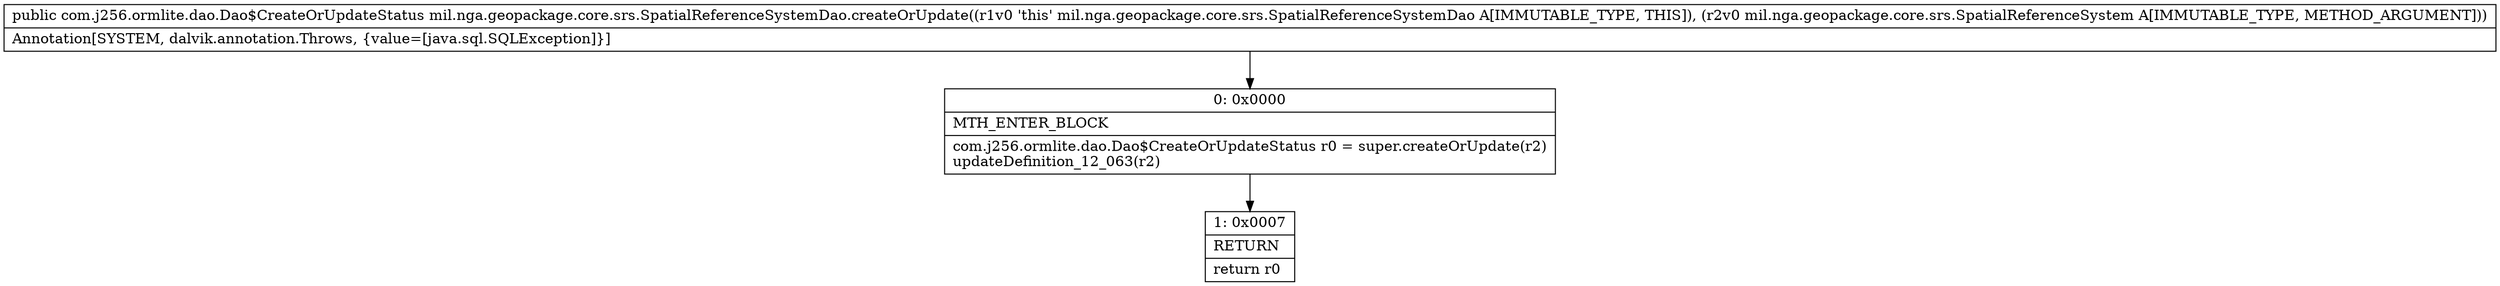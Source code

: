 digraph "CFG formil.nga.geopackage.core.srs.SpatialReferenceSystemDao.createOrUpdate(Lmil\/nga\/geopackage\/core\/srs\/SpatialReferenceSystem;)Lcom\/j256\/ormlite\/dao\/Dao$CreateOrUpdateStatus;" {
Node_0 [shape=record,label="{0\:\ 0x0000|MTH_ENTER_BLOCK\l|com.j256.ormlite.dao.Dao$CreateOrUpdateStatus r0 = super.createOrUpdate(r2)\lupdateDefinition_12_063(r2)\l}"];
Node_1 [shape=record,label="{1\:\ 0x0007|RETURN\l|return r0\l}"];
MethodNode[shape=record,label="{public com.j256.ormlite.dao.Dao$CreateOrUpdateStatus mil.nga.geopackage.core.srs.SpatialReferenceSystemDao.createOrUpdate((r1v0 'this' mil.nga.geopackage.core.srs.SpatialReferenceSystemDao A[IMMUTABLE_TYPE, THIS]), (r2v0 mil.nga.geopackage.core.srs.SpatialReferenceSystem A[IMMUTABLE_TYPE, METHOD_ARGUMENT]))  | Annotation[SYSTEM, dalvik.annotation.Throws, \{value=[java.sql.SQLException]\}]\l}"];
MethodNode -> Node_0;
Node_0 -> Node_1;
}

